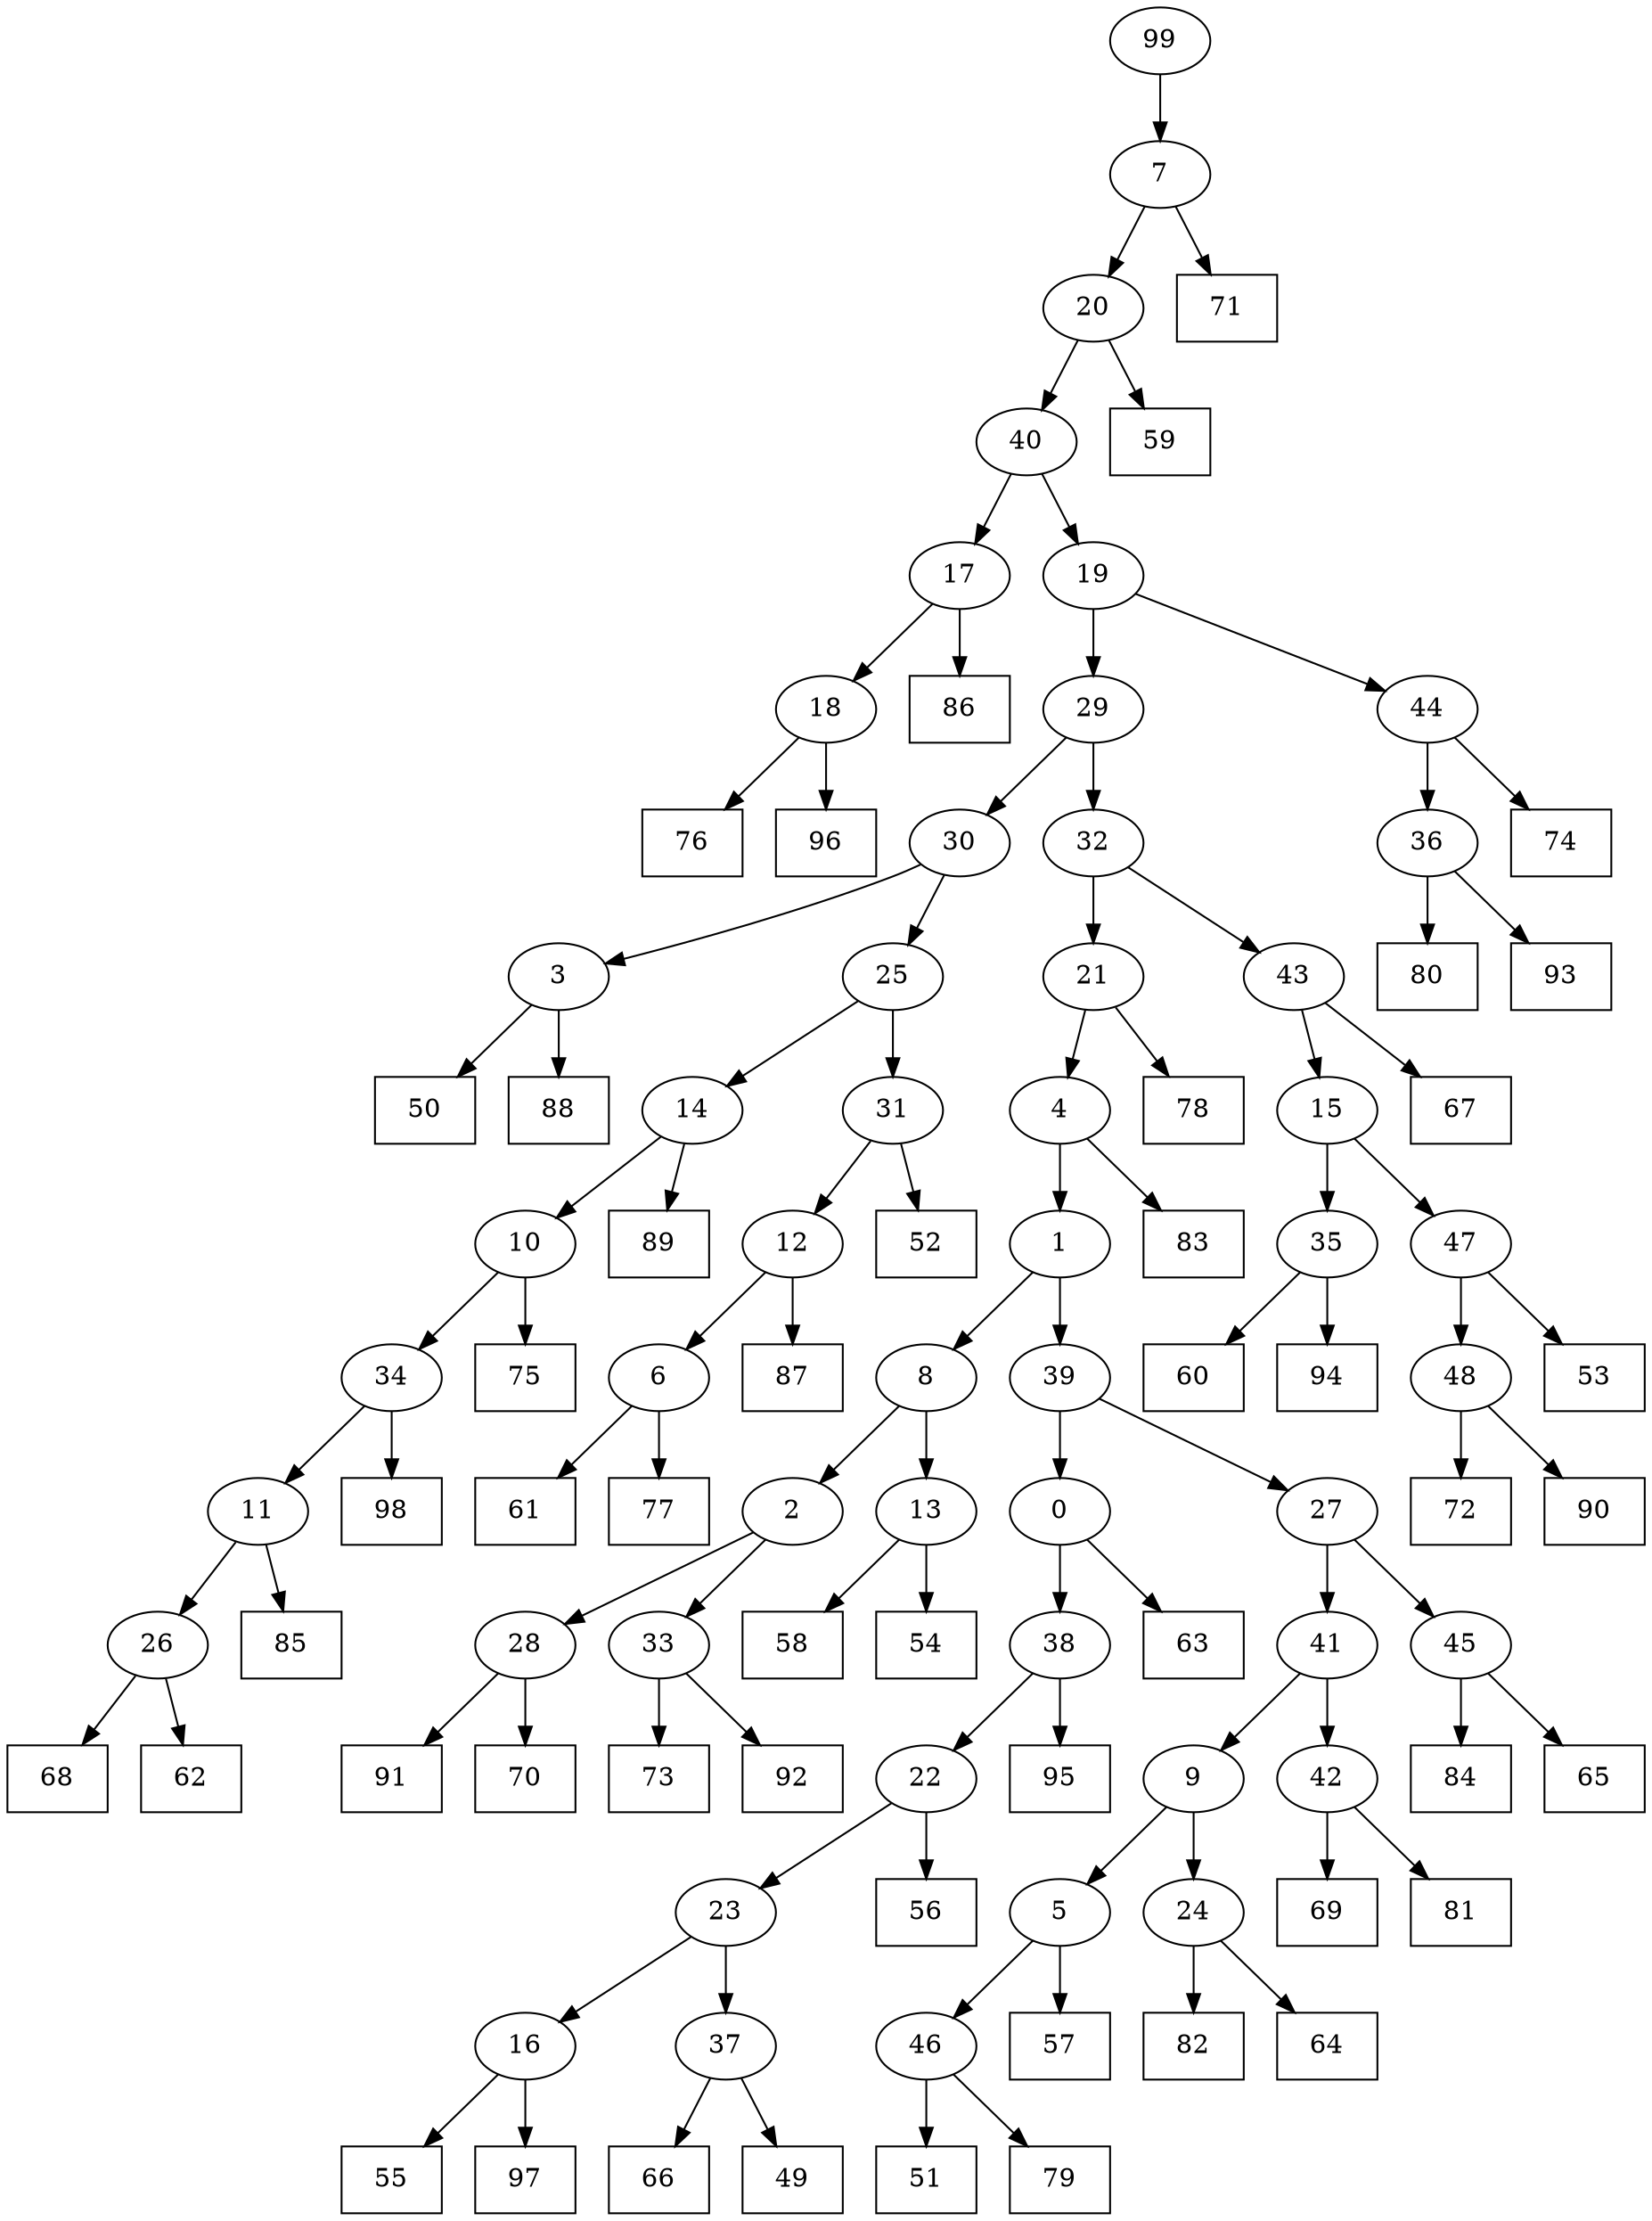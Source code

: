 digraph G {
0[label="0"];
1[label="1"];
2[label="2"];
3[label="3"];
4[label="4"];
5[label="5"];
6[label="6"];
7[label="7"];
8[label="8"];
9[label="9"];
10[label="10"];
11[label="11"];
12[label="12"];
13[label="13"];
14[label="14"];
15[label="15"];
16[label="16"];
17[label="17"];
18[label="18"];
19[label="19"];
20[label="20"];
21[label="21"];
22[label="22"];
23[label="23"];
24[label="24"];
25[label="25"];
26[label="26"];
27[label="27"];
28[label="28"];
29[label="29"];
30[label="30"];
31[label="31"];
32[label="32"];
33[label="33"];
34[label="34"];
35[label="35"];
36[label="36"];
37[label="37"];
38[label="38"];
39[label="39"];
40[label="40"];
41[label="41"];
42[label="42"];
43[label="43"];
44[label="44"];
45[label="45"];
46[label="46"];
47[label="47"];
48[label="48"];
49[shape=box,label="73"];
50[shape=box,label="53"];
51[shape=box,label="57"];
52[shape=box,label="59"];
53[shape=box,label="78"];
54[shape=box,label="92"];
55[shape=box,label="69"];
56[shape=box,label="58"];
57[shape=box,label="50"];
58[shape=box,label="83"];
59[shape=box,label="63"];
60[shape=box,label="72"];
61[shape=box,label="81"];
62[shape=box,label="82"];
63[shape=box,label="87"];
64[shape=box,label="67"];
65[shape=box,label="75"];
66[shape=box,label="64"];
67[shape=box,label="98"];
68[shape=box,label="95"];
69[shape=box,label="85"];
70[shape=box,label="84"];
71[shape=box,label="51"];
72[shape=box,label="60"];
73[shape=box,label="88"];
74[shape=box,label="76"];
75[shape=box,label="74"];
76[shape=box,label="80"];
77[shape=box,label="55"];
78[shape=box,label="56"];
79[shape=box,label="54"];
80[shape=box,label="61"];
81[shape=box,label="68"];
82[shape=box,label="77"];
83[shape=box,label="86"];
84[shape=box,label="62"];
85[shape=box,label="66"];
86[shape=box,label="49"];
87[shape=box,label="91"];
88[shape=box,label="94"];
89[shape=box,label="71"];
90[shape=box,label="70"];
91[shape=box,label="96"];
92[shape=box,label="90"];
93[shape=box,label="52"];
94[shape=box,label="79"];
95[shape=box,label="89"];
96[shape=box,label="93"];
97[shape=box,label="97"];
98[shape=box,label="65"];
99[label="99"];
42->61 ;
12->63 ;
29->30 ;
22->23 ;
36->96 ;
10->65 ;
24->66 ;
48->60 ;
43->64 ;
27->41 ;
11->69 ;
46->71 ;
23->37 ;
28->87 ;
13->56 ;
21->53 ;
48->92 ;
36->76 ;
19->44 ;
44->75 ;
0->59 ;
37->86 ;
26->84 ;
39->27 ;
38->68 ;
31->93 ;
25->31 ;
44->36 ;
47->50 ;
21->4 ;
45->70 ;
4->1 ;
14->95 ;
47->48 ;
4->58 ;
45->98 ;
22->78 ;
5->51 ;
41->42 ;
42->55 ;
16->97 ;
14->10 ;
3->57 ;
5->46 ;
99->7 ;
7->20 ;
20->52 ;
25->14 ;
6->80 ;
18->74 ;
27->45 ;
40->17 ;
17->18 ;
7->89 ;
35->88 ;
29->32 ;
8->2 ;
24->62 ;
37->85 ;
2->28 ;
28->90 ;
17->83 ;
23->16 ;
33->54 ;
9->5 ;
31->12 ;
1->39 ;
39->0 ;
18->91 ;
41->9 ;
9->24 ;
30->25 ;
0->38 ;
38->22 ;
16->77 ;
2->33 ;
33->49 ;
32->43 ;
32->21 ;
40->19 ;
19->29 ;
8->13 ;
13->79 ;
1->8 ;
30->3 ;
3->73 ;
15->35 ;
35->72 ;
46->94 ;
34->11 ;
11->26 ;
20->40 ;
43->15 ;
15->47 ;
10->34 ;
34->67 ;
26->81 ;
12->6 ;
6->82 ;
}
